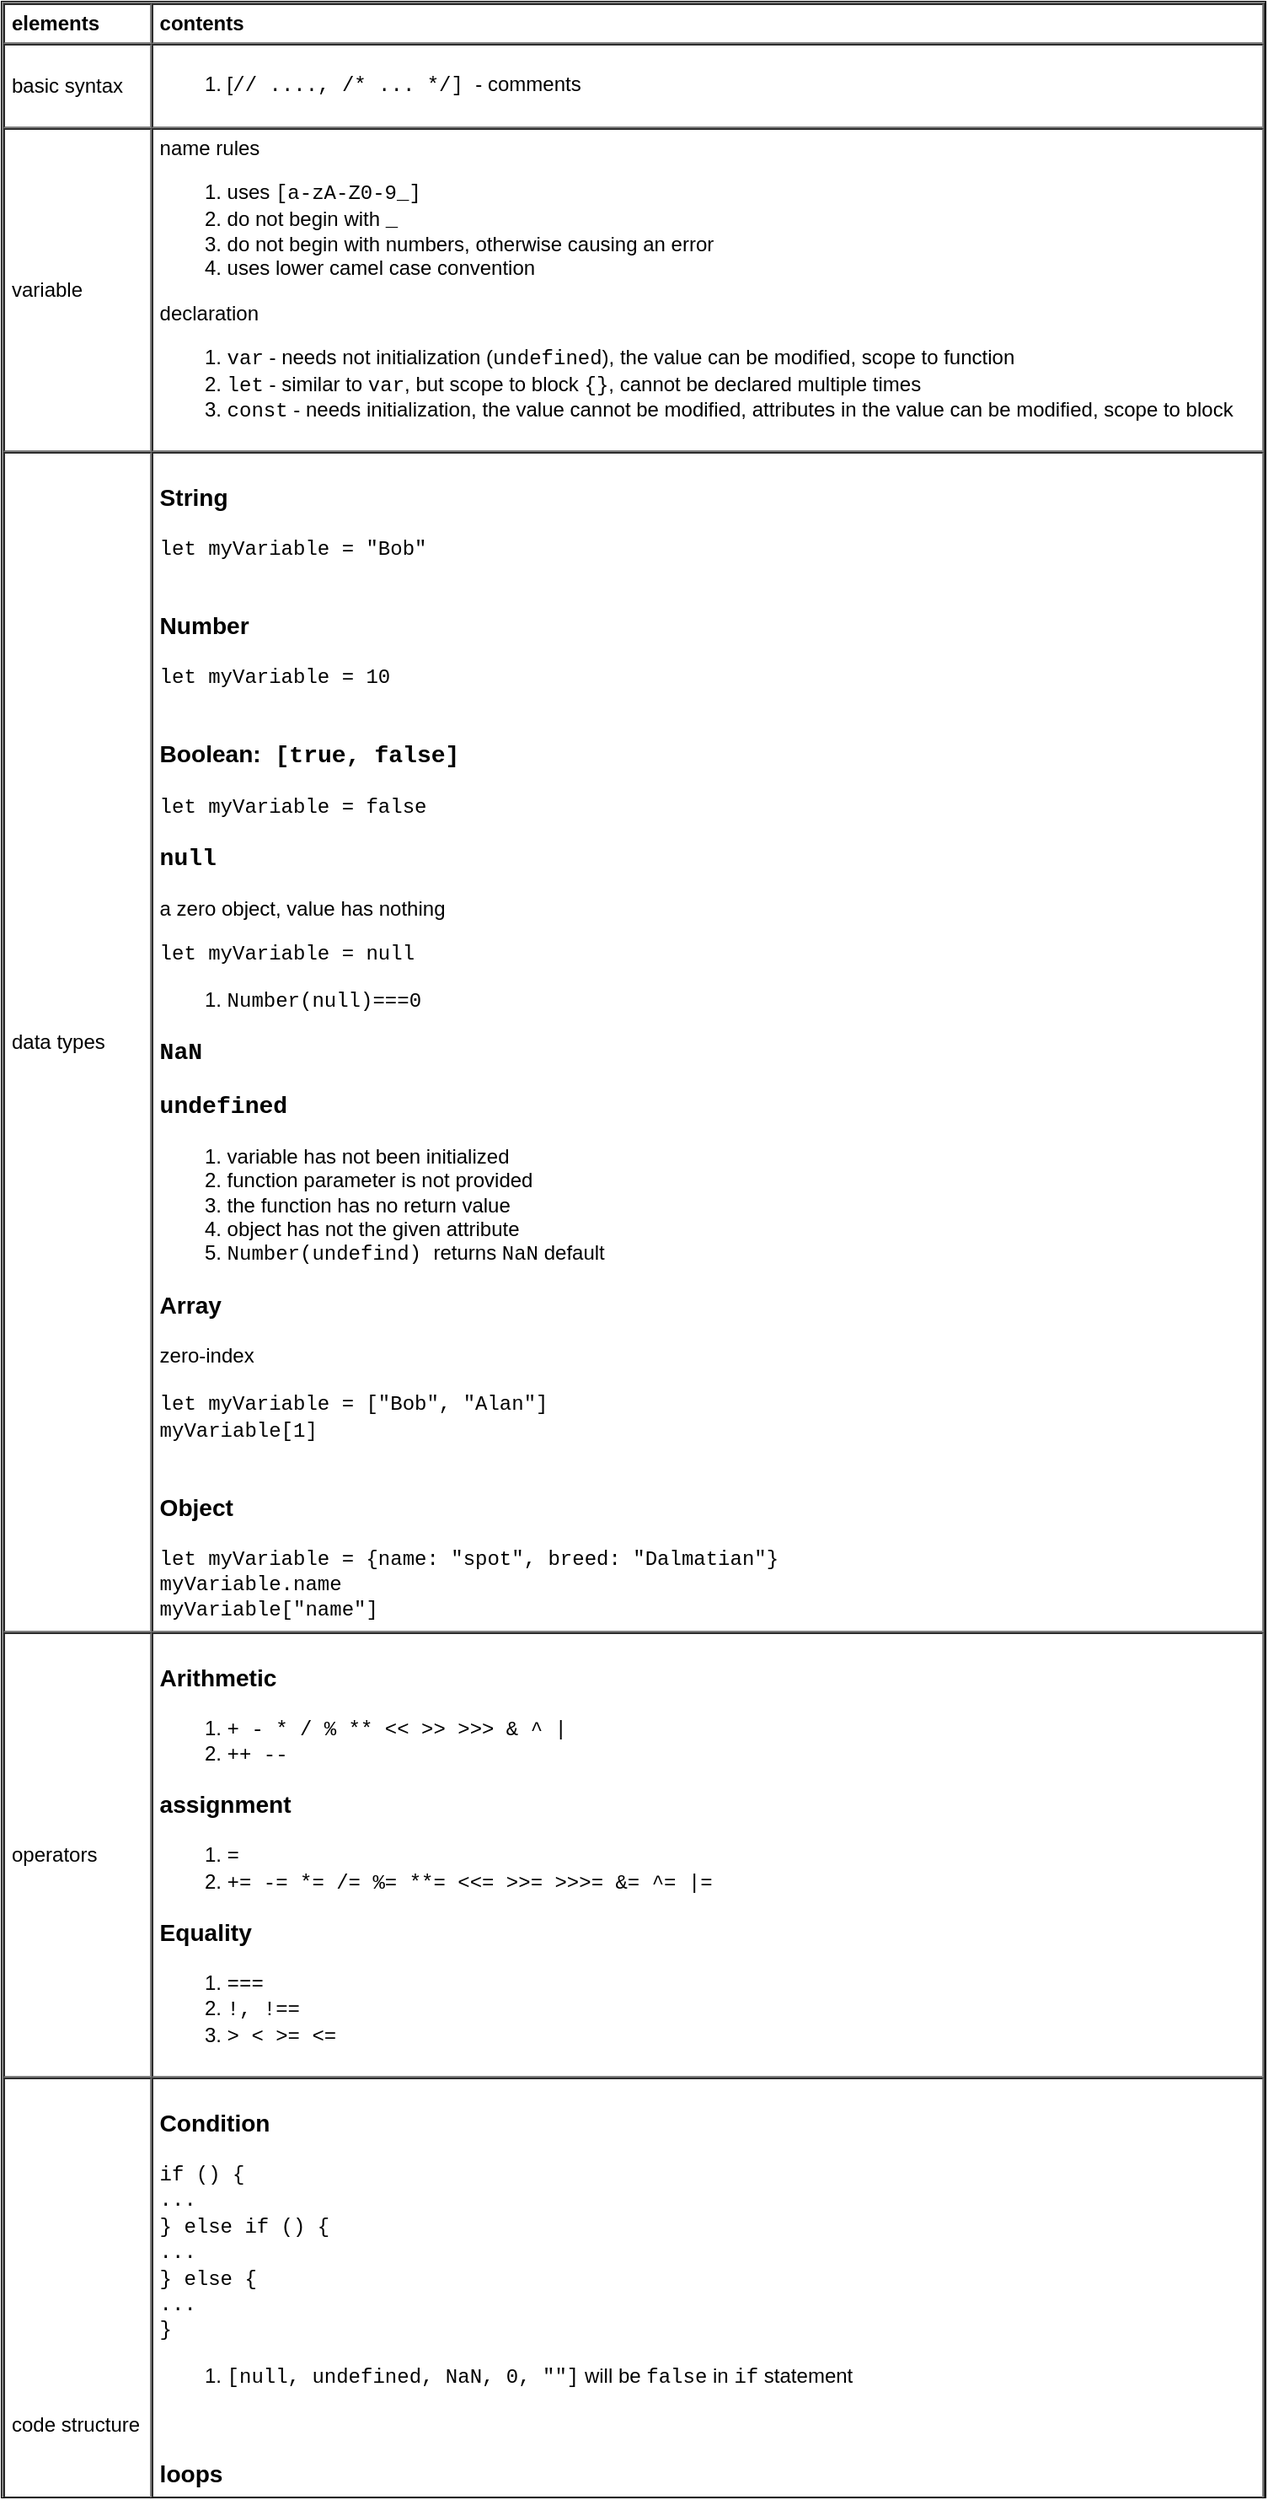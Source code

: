 <mxfile version="13.1.3" pages="4">
    <diagram id="6hGFLwfOUW9BJ-s0fimq" name="js">
        <mxGraphModel dx="646" dy="331" grid="1" gridSize="10" guides="1" tooltips="1" connect="1" arrows="1" fold="1" page="1" pageScale="1" pageWidth="827" pageHeight="1169" math="0" shadow="0">
            <root>
                <mxCell id="0"/>
                <mxCell id="1" parent="0"/>
                <mxCell id="2" value="&lt;table cellpadding=&quot;4&quot; cellspacing=&quot;0&quot; border=&quot;1&quot; style=&quot;font-size: 1em ; width: 100% ; height: 100%&quot;&gt;&lt;tbody&gt;&lt;tr&gt;&lt;th&gt;elements&lt;/th&gt;&lt;th&gt;contents&lt;/th&gt;&lt;/tr&gt;&lt;tr&gt;&lt;td&gt;basic syntax&lt;/td&gt;&lt;td&gt;&lt;ol&gt;&lt;li&gt;[&lt;font face=&quot;Courier New&quot;&gt;// ...., /* ... */] &lt;/font&gt;- comments&lt;/li&gt;&lt;/ol&gt;&lt;/td&gt;&lt;/tr&gt;&lt;tr&gt;&lt;td&gt;variable&lt;br&gt;&lt;/td&gt;&lt;td&gt;&lt;div&gt;name rules&lt;/div&gt;&lt;ol&gt;&lt;li&gt;&lt;span style=&quot;font-size: 1em&quot;&gt;uses&amp;nbsp;&lt;/span&gt;&lt;font face=&quot;Courier New&quot; style=&quot;font-size: 1em&quot;&gt;[a-zA-Z0-9_]&lt;/font&gt;&lt;br&gt;&lt;/li&gt;&lt;li&gt;do not begin with&amp;nbsp;&lt;font face=&quot;Courier New&quot;&gt;_&lt;/font&gt;&amp;nbsp;&lt;/li&gt;&lt;li&gt;do not begin with numbers, otherwise causing an error&lt;/li&gt;&lt;li&gt;uses lower camel case convention&lt;/li&gt;&lt;/ol&gt;&lt;div&gt;declaration&lt;/div&gt;&lt;ol&gt;&lt;li&gt;&lt;font face=&quot;Courier New&quot;&gt;var&lt;/font&gt;&amp;nbsp;- needs not initialization (&lt;font face=&quot;Courier New&quot;&gt;undefined&lt;/font&gt;), the value can be modified, scope to function&lt;/li&gt;&lt;li&gt;&lt;font face=&quot;Courier New&quot;&gt;let&lt;/font&gt;&amp;nbsp;- similar to&amp;nbsp;&lt;font face=&quot;Courier New&quot;&gt;var&lt;/font&gt;, but scope to block&amp;nbsp;&lt;font face=&quot;Courier New&quot;&gt;{}&lt;/font&gt;, cannot be declared multiple times&lt;/li&gt;&lt;li&gt;&lt;font face=&quot;Courier New&quot;&gt;const&lt;/font&gt;&amp;nbsp;- needs initialization, the value cannot be modified, attributes in the value can be modified, scope to block&lt;/li&gt;&lt;/ol&gt;&lt;/td&gt;&lt;/tr&gt;&lt;tr&gt;&lt;td&gt;data types&lt;/td&gt;&lt;td&gt;&lt;h3&gt;String&lt;/h3&gt;&lt;div&gt;&lt;font face=&quot;Courier New&quot;&gt;let myVariable = &quot;Bob&quot;&lt;/font&gt;&lt;/div&gt;&lt;div&gt;&lt;font face=&quot;Courier New&quot;&gt;&lt;br&gt;&lt;/font&gt;&lt;/div&gt;&lt;h3&gt;Number&lt;/h3&gt;&lt;div&gt;&lt;font face=&quot;Courier New&quot;&gt;let myVariable = 10&lt;/font&gt;&lt;/div&gt;&lt;div&gt;&lt;font face=&quot;Courier New&quot;&gt;&lt;br&gt;&lt;/font&gt;&lt;/div&gt;&lt;h3&gt;Boolean:&lt;font face=&quot;Courier New&quot;&gt; [true, false]&lt;/font&gt;&lt;/h3&gt;&lt;div&gt;&lt;font face=&quot;Courier New&quot;&gt;let myVariable = false&lt;/font&gt;&lt;/div&gt;&lt;h3&gt;&lt;font face=&quot;Courier New&quot;&gt;null&lt;/font&gt;&lt;/h3&gt;&lt;div&gt;&lt;div&gt;a zero object, value has nothing&lt;/div&gt;&lt;div&gt;&lt;ol&gt;&lt;/ol&gt;&lt;/div&gt;&lt;/div&gt;&lt;div&gt;&lt;font face=&quot;Courier New&quot;&gt;let myVariable = null&lt;/font&gt;&lt;/div&gt;&lt;div&gt;&lt;ol&gt;&lt;li&gt;&lt;font face=&quot;Courier New&quot;&gt;Number(null)===0&lt;/font&gt;&lt;/li&gt;&lt;/ol&gt;&lt;h3&gt;&lt;font face=&quot;Courier New&quot;&gt;NaN&lt;/font&gt;&lt;/h3&gt;&lt;/div&gt;&lt;h3&gt;&lt;font face=&quot;Courier New&quot;&gt;undefined&lt;/font&gt;&lt;/h3&gt;&lt;div&gt;&lt;ol&gt;&lt;li&gt;variable has not been initialized&lt;/li&gt;&lt;li&gt;function parameter is not provided&lt;/li&gt;&lt;li&gt;the function has no return value&lt;/li&gt;&lt;li&gt;object has not the given attribute&lt;/li&gt;&lt;li&gt;&lt;font face=&quot;Courier New&quot;&gt;Number(undefind) &lt;/font&gt;returns &lt;font face=&quot;Courier New&quot;&gt;NaN&lt;/font&gt; default&lt;/li&gt;&lt;/ol&gt;&lt;/div&gt;&lt;h3&gt;Array&lt;/h3&gt;&lt;div&gt;zero-index&lt;/div&gt;&lt;div&gt;&lt;br&gt;&lt;/div&gt;&lt;div&gt;&lt;font face=&quot;Courier New&quot;&gt;let myVariable = [&quot;Bob&quot;, &quot;Alan&quot;]&lt;/font&gt;&lt;/div&gt;&lt;div&gt;&lt;font face=&quot;Courier New&quot;&gt;myVariable[1]&lt;/font&gt;&lt;/div&gt;&lt;div&gt;&lt;font face=&quot;Courier New&quot;&gt;&lt;br&gt;&lt;/font&gt;&lt;/div&gt;&lt;h3&gt;Object&lt;/h3&gt;&lt;div&gt;&lt;font face=&quot;Courier New&quot;&gt;let myVariable = {name: &quot;spot&quot;, breed: &quot;Dalmatian&quot;}&lt;/font&gt;&lt;/div&gt;&lt;div&gt;&lt;font face=&quot;Courier New&quot;&gt;myVariable.name&lt;/font&gt;&lt;/div&gt;&lt;div&gt;&lt;font face=&quot;Courier New&quot;&gt;myVariable[&quot;name&quot;]&lt;/font&gt;&lt;/div&gt;&lt;/td&gt;&lt;/tr&gt;&lt;tr&gt;&lt;td&gt;operators&lt;/td&gt;&lt;td&gt;&lt;h3&gt;Arithmetic&lt;/h3&gt;&lt;div&gt;&lt;ol&gt;&lt;li&gt;&lt;font face=&quot;Courier New&quot;&gt;+ - * / % ** &amp;lt;&amp;lt; &amp;gt;&amp;gt; &amp;gt;&amp;gt;&amp;gt; &amp;amp; ^ |&lt;/font&gt;&lt;/li&gt;&lt;li&gt;&lt;font face=&quot;Courier New&quot;&gt;++ --&lt;/font&gt;&lt;/li&gt;&lt;/ol&gt;&lt;h3&gt;assignment&lt;/h3&gt;&lt;/div&gt;&lt;div&gt;&lt;ol&gt;&lt;li&gt;&lt;font face=&quot;Courier New&quot;&gt;=&lt;/font&gt;&lt;/li&gt;&lt;li&gt;&lt;font face=&quot;Courier New&quot;&gt;+= -= *= /= %= **= &amp;lt;&amp;lt;= &amp;gt;&amp;gt;= &amp;gt;&amp;gt;&amp;gt;= &amp;amp;= ^= |=&lt;/font&gt;&lt;/li&gt;&lt;/ol&gt;&lt;h3&gt;Equality&lt;/h3&gt;&lt;/div&gt;&lt;div&gt;&lt;ol&gt;&lt;li&gt;&lt;font face=&quot;Courier New&quot;&gt;===&lt;/font&gt;&lt;/li&gt;&lt;li&gt;&lt;font face=&quot;Courier New&quot;&gt;!, !==&amp;nbsp;&lt;/font&gt;&lt;/li&gt;&lt;li&gt;&lt;font face=&quot;Courier New&quot;&gt;&amp;gt; &amp;lt; &amp;gt;= &amp;lt;=&lt;/font&gt;&lt;/li&gt;&lt;/ol&gt;&lt;/div&gt;&lt;/td&gt;&lt;/tr&gt;&lt;tr&gt;&lt;td&gt;code structure&lt;/td&gt;&lt;td&gt;&lt;h3&gt;Condition&lt;/h3&gt;&lt;div&gt;&lt;font face=&quot;Courier New&quot;&gt;if () {&lt;/font&gt;&lt;/div&gt;&lt;div&gt;&lt;font face=&quot;Courier New&quot;&gt;...&lt;/font&gt;&lt;/div&gt;&lt;div&gt;&lt;font face=&quot;Courier New&quot;&gt;} else if () {&lt;/font&gt;&lt;/div&gt;&lt;div&gt;&lt;font face=&quot;Courier New&quot;&gt;...&lt;/font&gt;&lt;/div&gt;&lt;div&gt;&lt;font face=&quot;Courier New&quot;&gt;} else {&lt;/font&gt;&lt;/div&gt;&lt;div&gt;&lt;font face=&quot;Courier New&quot;&gt;...&lt;/font&gt;&lt;/div&gt;&lt;div&gt;&lt;font face=&quot;Courier New&quot;&gt;}&lt;/font&gt;&lt;/div&gt;&lt;div&gt;&lt;ol&gt;&lt;li&gt;&lt;font face=&quot;Courier New&quot;&gt;[null, undefined, NaN, 0, &quot;&quot;]&lt;/font&gt;&amp;nbsp;will be&amp;nbsp;&lt;font face=&quot;Courier New&quot;&gt;false&lt;/font&gt;&amp;nbsp;in&amp;nbsp;&lt;font face=&quot;Courier New&quot;&gt;if&lt;/font&gt;&amp;nbsp;statement&lt;/li&gt;&lt;/ol&gt;&lt;/div&gt;&lt;div&gt;&lt;font face=&quot;Courier New&quot;&gt;&lt;br&gt;&lt;/font&gt;&lt;/div&gt;&lt;h3&gt;loops&lt;/h3&gt;&lt;div&gt;&lt;ol&gt;&lt;li&gt;&lt;font face=&quot;Courier New&quot;&gt;for (let i = 0; i &amp;lt; 10; i++) {}&lt;/font&gt;&lt;/li&gt;&lt;/ol&gt;&lt;/div&gt;&lt;div&gt;&lt;font face=&quot;Courier New&quot;&gt;&lt;br&gt;&lt;/font&gt;&lt;/div&gt;&lt;h3&gt;function&lt;/h3&gt;&lt;div&gt;&lt;font face=&quot;Courier New&quot;&gt;function add(a, b) {&lt;/font&gt;&lt;/div&gt;&lt;div&gt;&lt;font face=&quot;Courier New&quot;&gt;&amp;nbsp; &amp;nbsp; let result = a + b&lt;/font&gt;&lt;/div&gt;&lt;div&gt;&lt;font face=&quot;Courier New&quot;&gt;&amp;nbsp; &amp;nbsp; return result&lt;/font&gt;&lt;/div&gt;&lt;div&gt;&lt;font face=&quot;Courier New&quot;&gt;}&lt;/font&gt;&lt;/div&gt;&lt;/td&gt;&lt;/tr&gt;&lt;/tbody&gt;&lt;/table&gt; " style="verticalAlign=top;align=left;overflow=fill;fontSize=12;fontFamily=Helvetica;html=1;direction=east;" parent="1" vertex="1">
                    <mxGeometry x="40" y="40" width="750" height="1480" as="geometry"/>
                </mxCell>
            </root>
        </mxGraphModel>
    </diagram>
    <diagram id="YFSBhD1c6gRIGBOLDZ6X" name="dom">
        <mxGraphModel dx="646" dy="331" grid="1" gridSize="10" guides="1" tooltips="1" connect="1" arrows="1" fold="1" page="1" pageScale="1" pageWidth="827" pageHeight="1169" math="0" shadow="0">
            <root>
                <mxCell id="4oVJ2jPfcC8YTxhrl8wm-0"/>
                <mxCell id="4oVJ2jPfcC8YTxhrl8wm-1" parent="4oVJ2jPfcC8YTxhrl8wm-0"/>
                <mxCell id="4oVJ2jPfcC8YTxhrl8wm-2" value="&lt;table cellpadding=&quot;4&quot; cellspacing=&quot;0&quot; border=&quot;1&quot; style=&quot;font-size: 1em ; width: 100% ; height: 100%&quot;&gt;&lt;tbody&gt;&lt;tr&gt;&lt;th&gt;elements&lt;/th&gt;&lt;th&gt;contents&lt;/th&gt;&lt;/tr&gt;&lt;tr&gt;&lt;td&gt;events&lt;/td&gt;&lt;td&gt;&lt;div&gt;types&lt;/div&gt;&lt;ol&gt;&lt;li&gt;&lt;font face=&quot;Courier New&quot;&gt;DOMContentLoaded&lt;/font&gt;&lt;/li&gt;&lt;li&gt;&lt;font face=&quot;Courier New&quot;&gt;click&lt;/font&gt;&lt;/li&gt;&lt;/ol&gt;&lt;div&gt;process&lt;/div&gt;&lt;ol&gt;&lt;li&gt;&lt;font face=&quot;Courier New&quot;&gt;elm.addEventListener(&quot;click&quot;, function)&lt;/font&gt;&lt;/li&gt;&lt;li&gt;&lt;font face=&quot;Courier New&quot;&gt;elm.onclick()&lt;/font&gt;&lt;/li&gt;&lt;/ol&gt;&lt;/td&gt;&lt;/tr&gt;&lt;tr&gt;&lt;td&gt;selectors&lt;/td&gt;&lt;td&gt;&lt;ol&gt;&lt;li&gt;&lt;font face=&quot;Courier New&quot;&gt;document.querySelector(&quot;p&quot;)&lt;/font&gt;&lt;/li&gt;&lt;li&gt;&lt;font face=&quot;Courier New&quot;&gt;document.querySelectorAll(&quot;P&quot;)&lt;/font&gt;&lt;/li&gt;&lt;li&gt;&lt;font face=&quot;Courier New&quot;&gt;document.createElement(&quot;p&quot;)&lt;/font&gt;&lt;/li&gt;&lt;li&gt;&lt;font face=&quot;Courier New&quot;&gt;document.body.appendChild(para)&lt;/font&gt;&lt;/li&gt;&lt;li&gt;&lt;font face=&quot;Courier New&quot;&gt;document.body.removeChild(para)&lt;/font&gt;&lt;/li&gt;&lt;li&gt;&lt;font face=&quot;Courier New&quot;&gt;resetButton.parentNode.removeChild(resetButton)&lt;/font&gt;&lt;/li&gt;&lt;/ol&gt;&lt;/td&gt;&lt;/tr&gt;&lt;tr&gt;&lt;td&gt;styles&lt;/td&gt;&lt;td&gt;&lt;h3&gt;&lt;font face=&quot;Courier New&quot;&gt;elm.style&lt;/font&gt;&lt;/h3&gt;&lt;ol&gt;&lt;li&gt;&lt;font face=&quot;Courier New&quot;&gt;.backgroundColor = &quot;red&quot;&lt;/font&gt;&lt;/li&gt;&lt;li&gt;&lt;font face=&quot;Courier New&quot;&gt;.fontSize = &quot;200%&quot;&lt;/font&gt;&lt;/li&gt;&lt;li&gt;&lt;font face=&quot;Courier New&quot;&gt;.padding = &quot;10px&quot;&lt;/font&gt;&lt;/li&gt;&lt;li&gt;&lt;font face=&quot;Courier New&quot;&gt;.boxShadow = &quot;3px 3px 6px solid&quot;&lt;/font&gt;&lt;/li&gt;&lt;/ol&gt;&lt;/td&gt;&lt;/tr&gt;&lt;tr&gt;&lt;td&gt;elements&lt;/td&gt;&lt;td&gt;&lt;h3&gt;p&lt;/h3&gt;&lt;div&gt;&lt;ol&gt;&lt;li&gt;&lt;font face=&quot;Courier New&quot;&gt;.textContent&amp;nbsp;= &quot;start it&quot;&lt;/font&gt;&lt;/li&gt;&lt;/ol&gt;&lt;h3&gt;input&lt;/h3&gt;&lt;/div&gt;&lt;div&gt;&lt;ol&gt;&lt;li&gt;.&lt;font face=&quot;Courier New&quot;&gt;value = &quot;10&quot;&lt;/font&gt;&lt;/li&gt;&lt;li&gt;&lt;font face=&quot;Courier New&quot;&gt;.focus()&lt;/font&gt;&lt;/li&gt;&lt;li&gt;&lt;font face=&quot;Courier New&quot;&gt;.disable = [true, false]&lt;/font&gt;&lt;/li&gt;&lt;/ol&gt;&lt;h3&gt;button&lt;/h3&gt;&lt;/div&gt;&lt;div&gt;&lt;ol&gt;&lt;li&gt;&lt;font face=&quot;Courier New&quot;&gt;.textContent = &quot;start it&quot;&lt;/font&gt;&lt;/li&gt;&lt;/ol&gt;&lt;/div&gt;&lt;/td&gt;&lt;/tr&gt;&lt;/tbody&gt;&lt;/table&gt; " style="verticalAlign=top;align=left;overflow=fill;fontSize=12;fontFamily=Helvetica;html=1" parent="4oVJ2jPfcC8YTxhrl8wm-1" vertex="1">
                    <mxGeometry x="60" y="20" width="460" height="720" as="geometry"/>
                </mxCell>
            </root>
        </mxGraphModel>
    </diagram>
    <diagram id="rt1lfJEE36ipyyCqshli" name="functions">
        <mxGraphModel dx="646" dy="331" grid="1" gridSize="10" guides="1" tooltips="1" connect="1" arrows="1" fold="1" page="1" pageScale="1" pageWidth="827" pageHeight="1169" math="0" shadow="0">
            <root>
                <mxCell id="SWn90zi9a3kocgYQo1h2-0"/>
                <mxCell id="SWn90zi9a3kocgYQo1h2-1" parent="SWn90zi9a3kocgYQo1h2-0"/>
                <mxCell id="xbX7jffbiCC9bvGHFV1L-0" value="&lt;table cellpadding=&quot;4&quot; cellspacing=&quot;0&quot; border=&quot;1&quot; style=&quot;font-size: 1em ; width: 100% ; height: 100%&quot;&gt;&lt;tbody&gt;&lt;tr&gt;&lt;th&gt;module&lt;/th&gt;&lt;th&gt;contents&lt;/th&gt;&lt;/tr&gt;&lt;tr&gt;&lt;td&gt;builtin window&lt;/td&gt;&lt;td&gt;&lt;ol&gt;&lt;li&gt;&lt;font face=&quot;Courier New&quot;&gt;prompt()&lt;/font&gt;&lt;/li&gt;&lt;li&gt;&lt;font face=&quot;Courier New&quot;&gt;alert()&lt;/font&gt;&lt;/li&gt;&lt;li&gt;&lt;font face=&quot;Courier New&quot;&gt;console.log()&lt;/font&gt;&lt;/li&gt;&lt;li&gt;&lt;font face=&quot;Courier New&quot;&gt;Number()&lt;/font&gt;&lt;/li&gt;&lt;li&gt;&lt;font face=&quot;Courier New&quot;&gt;typeof typeof()&lt;/font&gt;&lt;/li&gt;&lt;/ol&gt;&lt;/td&gt;&lt;/tr&gt;&lt;tr&gt;&lt;td&gt;Math&lt;/td&gt;&lt;td&gt;&lt;div&gt;&lt;font face=&quot;Courier New&quot;&gt;Number&lt;/font&gt;&amp;nbsp;object&lt;/div&gt;&lt;div&gt;&lt;ol&gt;&lt;li&gt;&lt;font face=&quot;Courier New&quot;&gt;.toFixed()&lt;/font&gt;&lt;/li&gt;&lt;li&gt;&lt;font face=&quot;Courier New&quot;&gt;.toString()&lt;/font&gt;&lt;/li&gt;&lt;/ol&gt;&lt;/div&gt;&lt;h3&gt;&lt;font face=&quot;Courier New&quot;&gt;Math &lt;/font&gt;module&lt;/h3&gt;&lt;ol&gt;&lt;li&gt;&lt;font face=&quot;Courier New&quot;&gt;Math.random()&lt;/font&gt;&lt;/li&gt;&lt;li&gt;&lt;font face=&quot;Courier New&quot;&gt;Math.floor()&lt;/font&gt;&lt;/li&gt;&lt;li&gt;&lt;font face=&quot;Courier New&quot;&gt;Math.pow()&lt;/font&gt;&lt;/li&gt;&lt;/ol&gt;&lt;/td&gt;&lt;/tr&gt;&lt;tr&gt;&lt;td&gt;string&lt;/td&gt;&lt;td&gt;&lt;ol&gt;&lt;li&gt;&lt;font face=&quot;Courier New&quot;&gt;+&lt;/font&gt;&amp;nbsp;joins strings&lt;/li&gt;&lt;/ol&gt;&lt;/td&gt;&lt;/tr&gt;&lt;/tbody&gt;&lt;/table&gt; " style="verticalAlign=top;align=left;overflow=fill;fontSize=12;fontFamily=Helvetica;html=1" parent="SWn90zi9a3kocgYQo1h2-1" vertex="1">
                    <mxGeometry x="60" y="20" width="430" height="350" as="geometry"/>
                </mxCell>
            </root>
        </mxGraphModel>
    </diagram>
    <diagram id="LOPr6Wz4epNmuGnSPJm5" name="repr">
        <mxGraphModel dx="646" dy="331" grid="1" gridSize="10" guides="1" tooltips="1" connect="1" arrows="1" fold="1" page="1" pageScale="1" pageWidth="827" pageHeight="1169" math="0" shadow="0">
            <root>
                <mxCell id="LzncVpq5FFnkI2JRLF4--0"/>
                <mxCell id="LzncVpq5FFnkI2JRLF4--1" parent="LzncVpq5FFnkI2JRLF4--0"/>
                <mxCell id="LzncVpq5FFnkI2JRLF4--3" value="&lt;table cellpadding=&quot;4&quot; cellspacing=&quot;0&quot; border=&quot;1&quot; style=&quot;font-size: 1em ; width: 100% ; height: 100%&quot;&gt;&lt;tbody&gt;&lt;tr&gt;&lt;th&gt;types&lt;/th&gt;&lt;th&gt;content&lt;/th&gt;&lt;/tr&gt;&lt;tr&gt;&lt;td&gt;string&lt;/td&gt;&lt;td&gt;&lt;ol&gt;&lt;li&gt;&lt;font face=&quot;Courier New&quot;&gt;\'&lt;/font&gt;&lt;/li&gt;&lt;li&gt;&lt;font face=&quot;Courier New&quot;&gt;\&quot;&lt;/font&gt;&lt;/li&gt;&lt;li&gt;&lt;font face=&quot;Courier New&quot;&gt;\\&lt;/font&gt;&lt;/li&gt;&lt;li&gt;&lt;font face=&quot;Courier New&quot;&gt;\b&lt;/font&gt;&lt;/li&gt;&lt;li&gt;&lt;font face=&quot;Courier New&quot;&gt;\t&lt;/font&gt;&lt;/li&gt;&lt;li&gt;&lt;font face=&quot;Courier New&quot;&gt;\n&lt;/font&gt;&lt;/li&gt;&lt;li&gt;&lt;font face=&quot;Courier New&quot;&gt;\v&lt;/font&gt;&lt;/li&gt;&lt;li&gt;&lt;font face=&quot;Courier New&quot;&gt;\f&lt;/font&gt;&lt;/li&gt;&lt;li&gt;&lt;font face=&quot;Courier New&quot;&gt;\r&lt;/font&gt;&lt;/li&gt;&lt;li&gt;&lt;font face=&quot;Courier New&quot;&gt;\xXX&lt;/font&gt;&lt;/li&gt;&lt;li&gt;&lt;font face=&quot;Courier New&quot;&gt;\uXXXX&lt;/font&gt;&lt;/li&gt;&lt;/ol&gt;&lt;/td&gt;&lt;/tr&gt;&lt;/tbody&gt;&lt;/table&gt; " style="verticalAlign=top;align=left;overflow=fill;fontSize=12;fontFamily=Helvetica;html=1" vertex="1" parent="LzncVpq5FFnkI2JRLF4--1">
                    <mxGeometry x="20" y="80" width="180" height="230" as="geometry"/>
                </mxCell>
            </root>
        </mxGraphModel>
    </diagram>
</mxfile>
